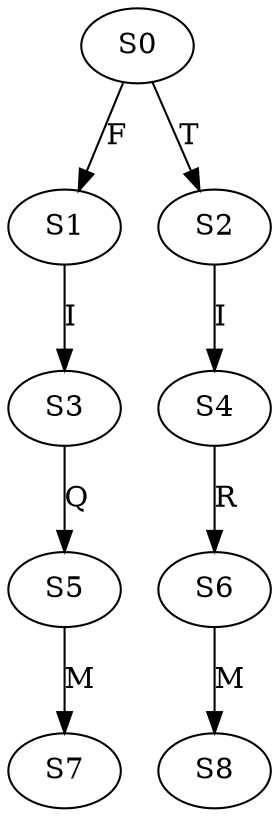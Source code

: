strict digraph  {
	S0 -> S1 [ label = F ];
	S0 -> S2 [ label = T ];
	S1 -> S3 [ label = I ];
	S2 -> S4 [ label = I ];
	S3 -> S5 [ label = Q ];
	S4 -> S6 [ label = R ];
	S5 -> S7 [ label = M ];
	S6 -> S8 [ label = M ];
}
